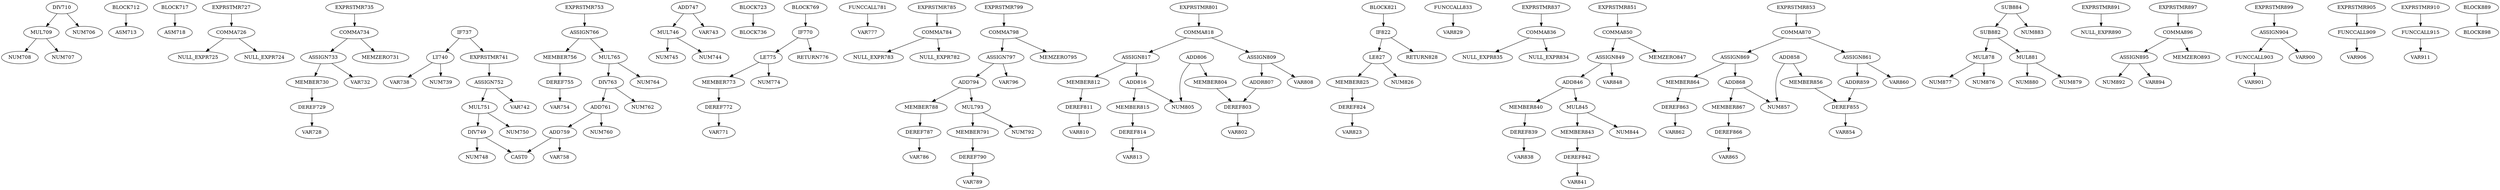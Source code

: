 digraph A { 
MUL709 -> NUM708
MUL709 -> NUM707
DIV710 -> MUL709
DIV710 -> NUM706
BLOCK712 -> ASM713
BLOCK717 -> ASM718
COMMA726 -> NULL_EXPR725
COMMA726 -> NULL_EXPR724
EXPRSTMR727 -> COMMA726
DEREF729 -> VAR728
MEMBER730 -> DEREF729
ASSIGN733 -> MEMBER730
ASSIGN733 -> VAR732
COMMA734 -> ASSIGN733
COMMA734 -> MEMZERO731
EXPRSTMR735 -> COMMA734
LT740 -> VAR738
LT740 -> NUM739
IF737 -> LT740
MUL746 -> NUM745
MUL746 -> NUM744
ADD747 -> MUL746
ADD747 -> VAR743
DIV749 -> NUM748
DIV749 -> CAST0
MUL751 -> NUM750
MUL751 -> DIV749
ASSIGN752 -> MUL751
ASSIGN752 -> VAR742
EXPRSTMR741 -> ASSIGN752
IF737 -> EXPRSTMR741
DEREF755 -> VAR754
MEMBER756 -> DEREF755
ADD759 -> VAR758
ADD759 -> CAST0
ADD761 -> NUM760
ADD761 -> ADD759
DIV763 -> NUM762
DIV763 -> ADD761
MUL765 -> NUM764
MUL765 -> DIV763
ASSIGN766 -> MUL765
ASSIGN766 -> MEMBER756
EXPRSTMR753 -> ASSIGN766
BLOCK723 -> BLOCK736
DEREF772 -> VAR771
MEMBER773 -> DEREF772
LE775 -> MEMBER773
LE775 -> NUM774
IF770 -> LE775
FUNCCALL781 -> VAR777
IF770 -> RETURN776
COMMA784 -> NULL_EXPR783
COMMA784 -> NULL_EXPR782
EXPRSTMR785 -> COMMA784
DEREF787 -> VAR786
MEMBER788 -> DEREF787
DEREF790 -> VAR789
MEMBER791 -> DEREF790
MUL793 -> NUM792
MUL793 -> MEMBER791
ADD794 -> MUL793
ADD794 -> MEMBER788
ASSIGN797 -> ADD794
ASSIGN797 -> VAR796
COMMA798 -> ASSIGN797
COMMA798 -> MEMZERO795
EXPRSTMR799 -> COMMA798
DEREF803 -> VAR802
MEMBER804 -> DEREF803
ADD806 -> NUM805
ADD806 -> MEMBER804
ADDR807 -> DEREF803
ASSIGN809 -> ADDR807
ASSIGN809 -> VAR808
DEREF811 -> VAR810
MEMBER812 -> DEREF811
DEREF814 -> VAR813
MEMBER815 -> DEREF814
ADD816 -> NUM805
ADD816 -> MEMBER815
ASSIGN817 -> ADD816
ASSIGN817 -> MEMBER812
COMMA818 -> ASSIGN817
COMMA818 -> ASSIGN809
EXPRSTMR801 -> COMMA818
BLOCK769 -> IF770
DEREF824 -> VAR823
MEMBER825 -> DEREF824
LE827 -> MEMBER825
LE827 -> NUM826
IF822 -> LE827
FUNCCALL833 -> VAR829
IF822 -> RETURN828
COMMA836 -> NULL_EXPR835
COMMA836 -> NULL_EXPR834
EXPRSTMR837 -> COMMA836
DEREF839 -> VAR838
MEMBER840 -> DEREF839
DEREF842 -> VAR841
MEMBER843 -> DEREF842
MUL845 -> NUM844
MUL845 -> MEMBER843
ADD846 -> MUL845
ADD846 -> MEMBER840
ASSIGN849 -> ADD846
ASSIGN849 -> VAR848
COMMA850 -> ASSIGN849
COMMA850 -> MEMZERO847
EXPRSTMR851 -> COMMA850
DEREF855 -> VAR854
MEMBER856 -> DEREF855
ADD858 -> NUM857
ADD858 -> MEMBER856
ADDR859 -> DEREF855
ASSIGN861 -> ADDR859
ASSIGN861 -> VAR860
DEREF863 -> VAR862
MEMBER864 -> DEREF863
DEREF866 -> VAR865
MEMBER867 -> DEREF866
ADD868 -> NUM857
ADD868 -> MEMBER867
ASSIGN869 -> ADD868
ASSIGN869 -> MEMBER864
COMMA870 -> ASSIGN869
COMMA870 -> ASSIGN861
EXPRSTMR853 -> COMMA870
BLOCK821 -> IF822
MUL878 -> NUM877
MUL878 -> NUM876
MUL881 -> NUM880
MUL881 -> NUM879
SUB882 -> MUL881
SUB882 -> MUL878
SUB884 -> NUM883
SUB884 -> SUB882
EXPRSTMR891 -> NULL_EXPR890
ASSIGN895 -> NUM892
ASSIGN895 -> VAR894
COMMA896 -> ASSIGN895
COMMA896 -> MEMZERO893
EXPRSTMR897 -> COMMA896
FUNCCALL903 -> VAR901
ASSIGN904 -> FUNCCALL903
ASSIGN904 -> VAR900
EXPRSTMR899 -> ASSIGN904
FUNCCALL909 -> VAR906
EXPRSTMR905 -> FUNCCALL909
FUNCCALL915 -> VAR911
EXPRSTMR910 -> FUNCCALL915
BLOCK889 -> BLOCK898
}
